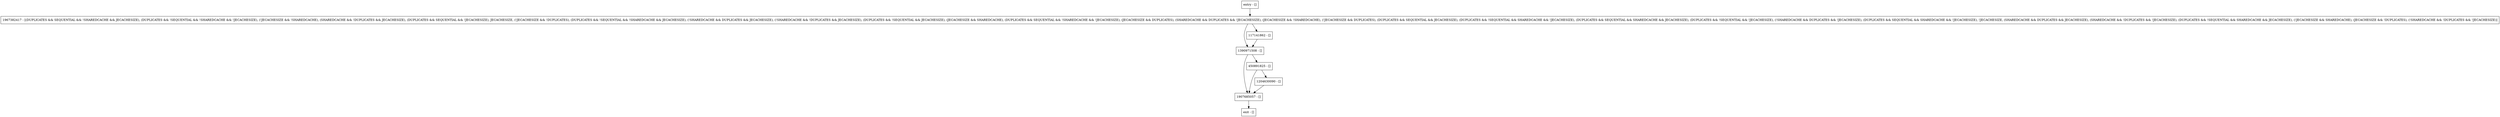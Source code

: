 digraph prepareForSlotReuse {
node [shape=record];
1907685057 [label="1907685057 - []"];
entry [label="entry - []"];
exit [label="exit - []"];
1390971508 [label="1390971508 - []"];
1967382417 [label="1967382417 - [(DUPLICATES && SEQUENTIAL && !SHAREDCACHE && JECACHESIZE), (DUPLICATES && !SEQUENTIAL && !SHAREDCACHE && !JECACHESIZE), (!JECACHESIZE && !SHAREDCACHE), (SHAREDCACHE && !DUPLICATES && JECACHESIZE), (DUPLICATES && SEQUENTIAL && !JECACHESIZE), JECACHESIZE, (!JECACHESIZE && !DUPLICATES), (DUPLICATES && !SEQUENTIAL && !SHAREDCACHE && JECACHESIZE), (!SHAREDCACHE && DUPLICATES && JECACHESIZE), (!SHAREDCACHE && !DUPLICATES && JECACHESIZE), (DUPLICATES && !SEQUENTIAL && JECACHESIZE), (JECACHESIZE && SHAREDCACHE), (DUPLICATES && SEQUENTIAL && !SHAREDCACHE && !JECACHESIZE), (JECACHESIZE && DUPLICATES), (SHAREDCACHE && DUPLICATES && !JECACHESIZE), (JECACHESIZE && !SHAREDCACHE), (!JECACHESIZE && DUPLICATES), (DUPLICATES && SEQUENTIAL && JECACHESIZE), (DUPLICATES && !SEQUENTIAL && SHAREDCACHE && !JECACHESIZE), (DUPLICATES && SEQUENTIAL && SHAREDCACHE && JECACHESIZE), (DUPLICATES && !SEQUENTIAL && !JECACHESIZE), (!SHAREDCACHE && DUPLICATES && !JECACHESIZE), (DUPLICATES && SEQUENTIAL && SHAREDCACHE && !JECACHESIZE), !JECACHESIZE, (SHAREDCACHE && DUPLICATES && JECACHESIZE), (SHAREDCACHE && !DUPLICATES && !JECACHESIZE), (DUPLICATES && !SEQUENTIAL && SHAREDCACHE && JECACHESIZE), (!JECACHESIZE && SHAREDCACHE), (JECACHESIZE && !DUPLICATES), (!SHAREDCACHE && !DUPLICATES && !JECACHESIZE)]"];
450891825 [label="450891825 - []"];
117141862 [label="117141862 - []"];
1204630090 [label="1204630090 - []"];
entry;
exit;
1907685057 -> exit;
entry -> 1967382417;
1390971508 -> 1907685057;
1390971508 -> 450891825;
1967382417 -> 1390971508;
1967382417 -> 117141862;
450891825 -> 1907685057;
450891825 -> 1204630090;
117141862 -> 1390971508;
1204630090 -> 1907685057;
}
